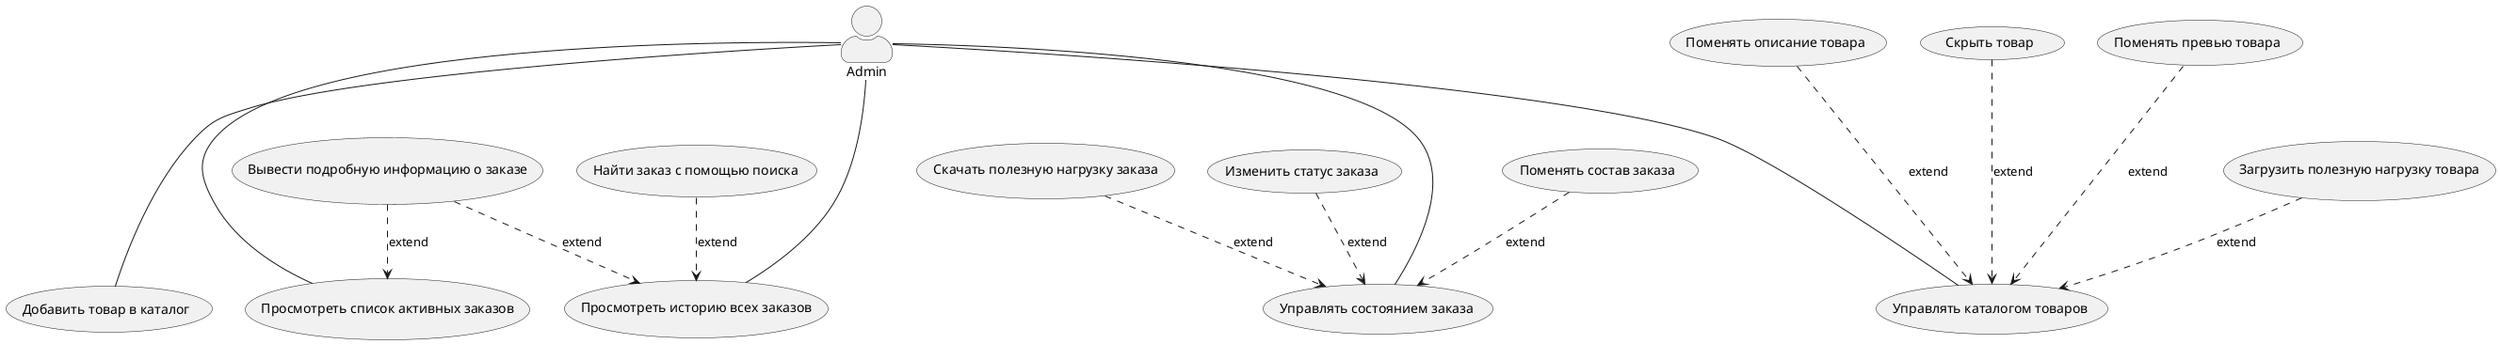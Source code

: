 @startuml
skinparam actorStyle awesome

:Admin: as Admin

(Просмотреть список активных заказов) as ShowActiveOrders
(Просмотреть историю всех заказов) as ShowFullOrdersHistory
(Вывести подробную информацию о заказе) as AdditionalData

(Найти заказ с помощью поиска) as FindOrder
(Управлять состоянием заказа) as ManageOrderState
(Поменять состав заказа) as ChangeOrderComposition
(Скачать полезную нагрузку заказа) as DownloadOrderPayload
(Изменить статус заказа) as ChangeOrderStatus

(Поменять описание товара) as RenameItem
(Скрыть товар) as HideItem
(Поменять превью товара) as ChangeItemPreview
(Загрузить полезную нагрузку товара) as UploadOrderPayload
(Добавить товар в каталог) as AddItemIntoCatalogue
(Управлять каталогом товаров) as ManageCatalog

Admin --- ShowActiveOrders
Admin --- ManageCatalog
Admin --- ShowFullOrdersHistory
Admin --- ManageOrderState
Admin --- AddItemIntoCatalogue

RenameItem ...> ManageCatalog : extend
HideItem ...> ManageCatalog : extend
ChangeItemPreview ...> ManageCatalog : extend
UploadOrderPayload ..> ManageCatalog : extend
AdditionalData ..> ShowActiveOrders : extend
AdditionalData ..> ShowFullOrdersHistory : extend
FindOrder ..> ShowFullOrdersHistory : extend

ChangeOrderComposition ..> ManageOrderState : extend
ChangeOrderStatus ..> ManageOrderState : extend
DownloadOrderPayload ..> ManageOrderState : extend

@enduml